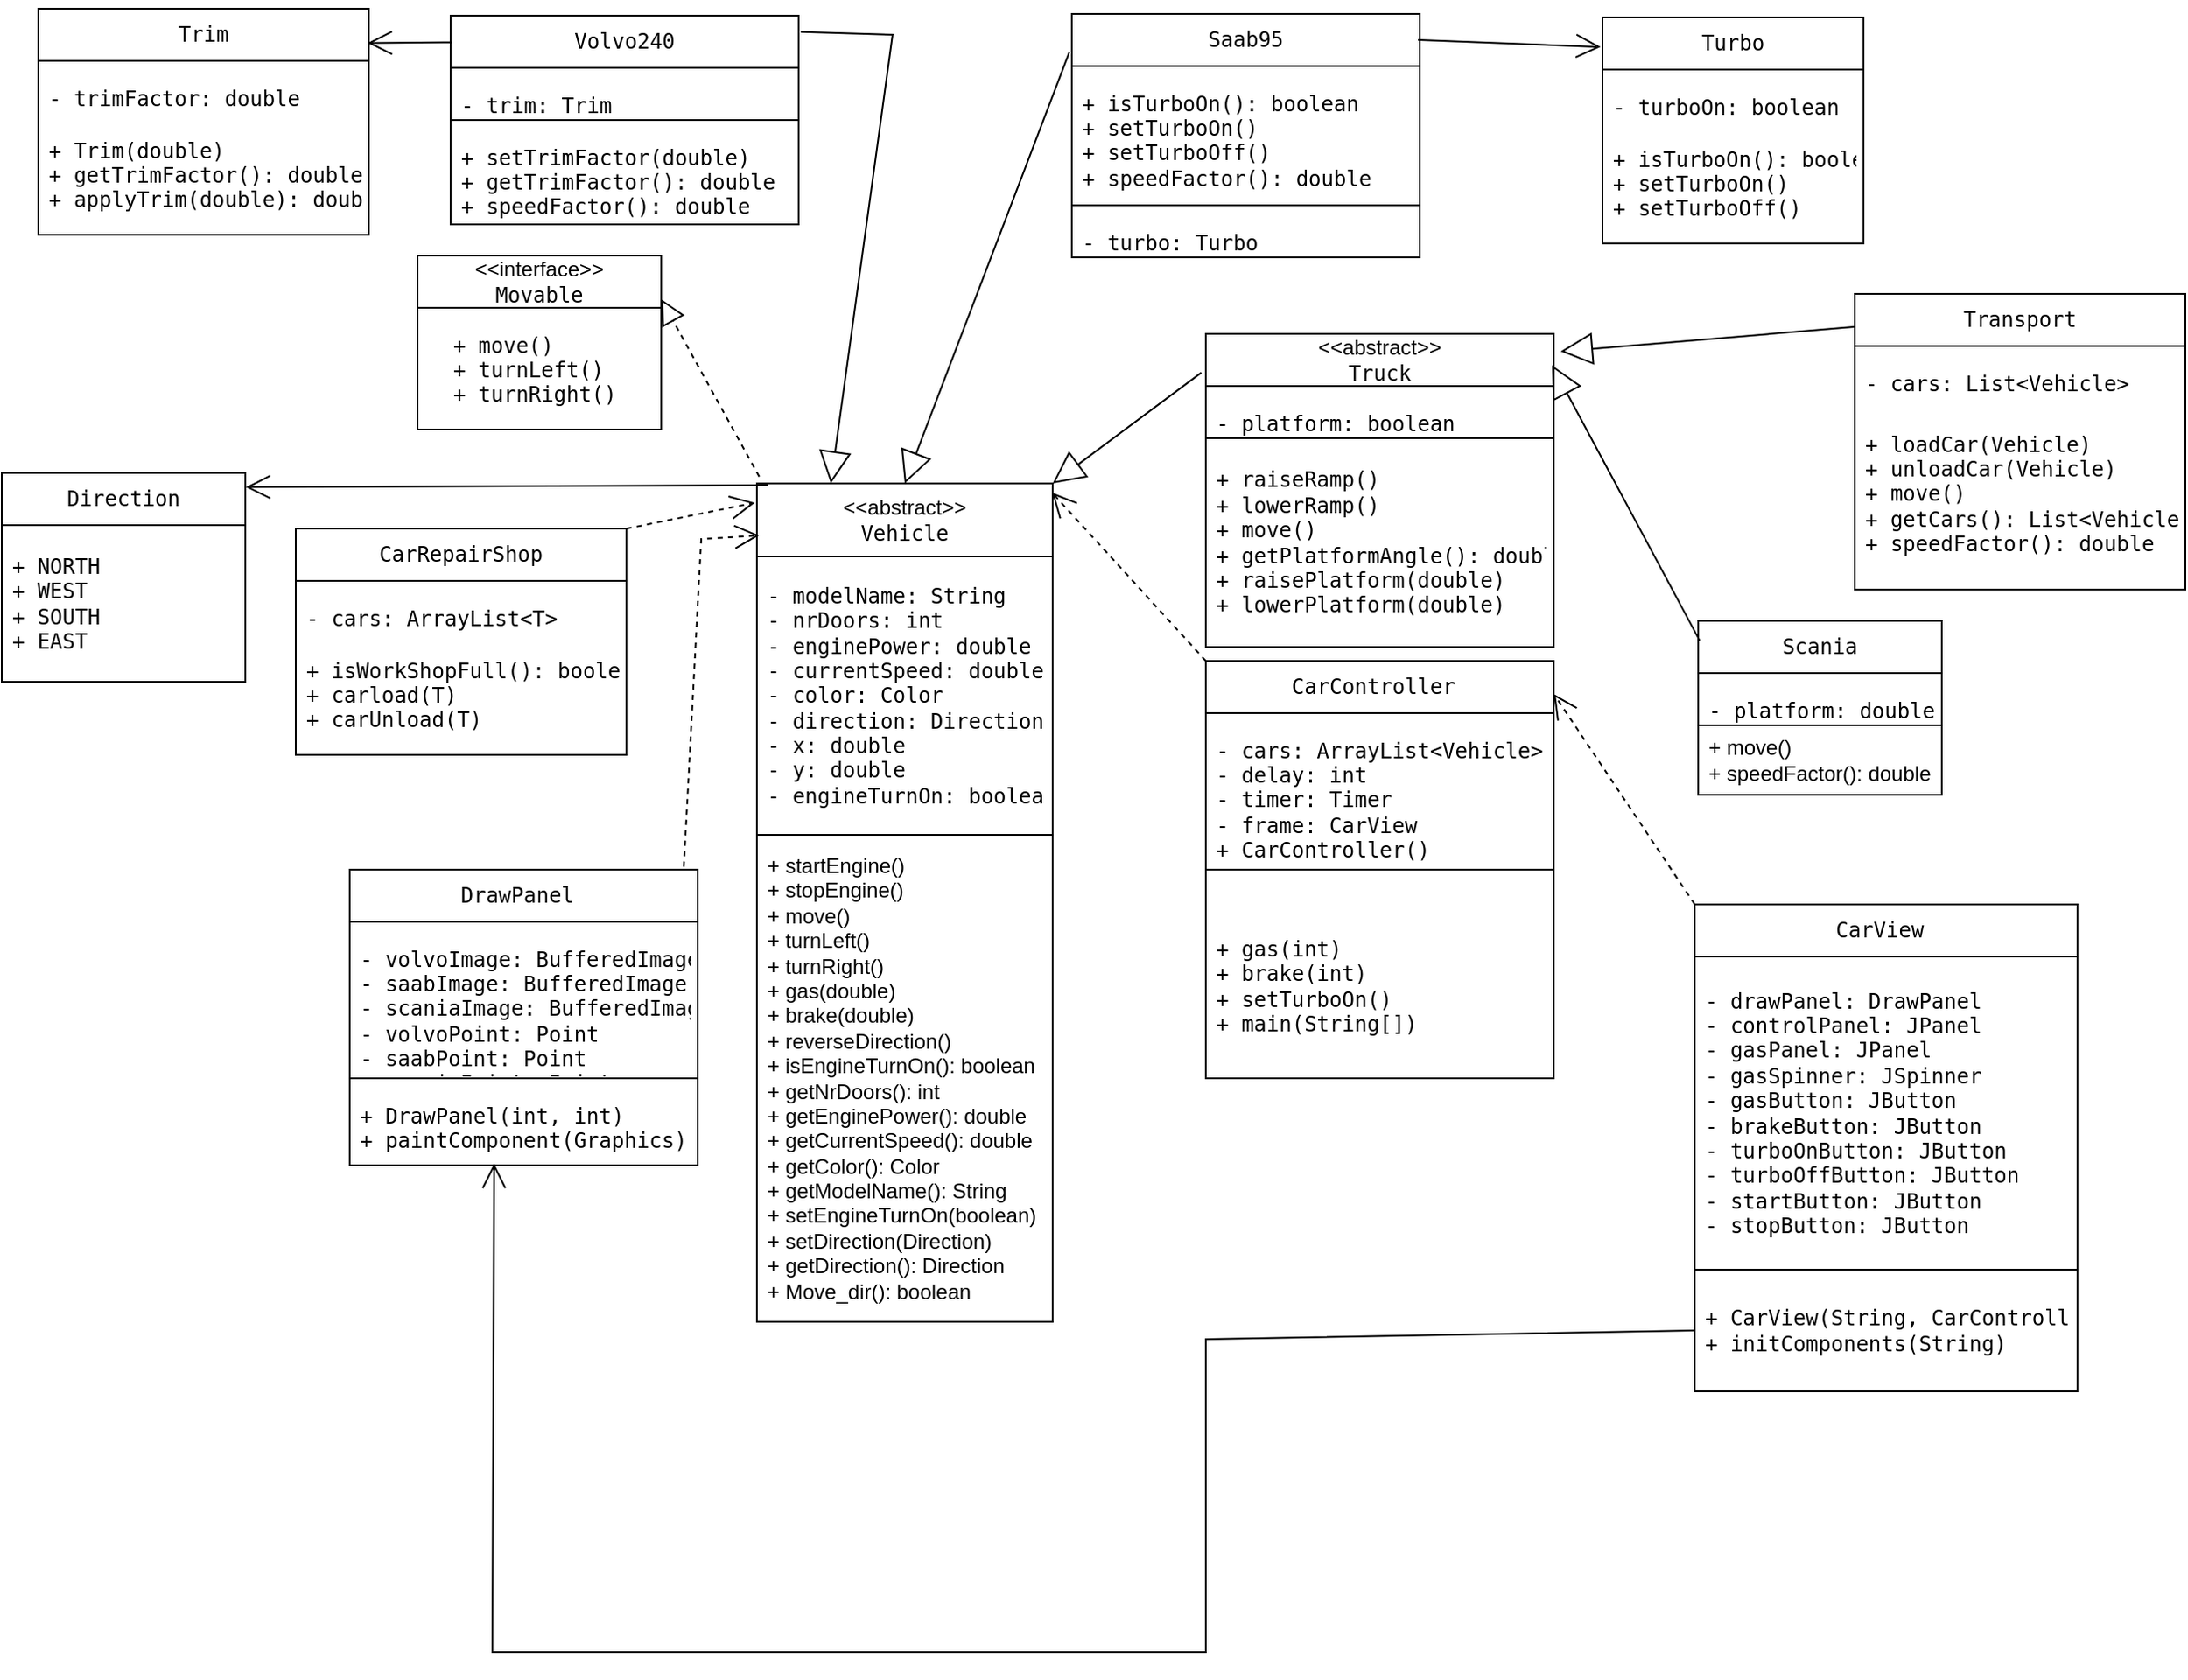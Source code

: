 <mxfile version="22.1.7" type="device">
  <diagram name="Sida-1" id="lHEdYLjpcu-sJbACgKZ6">
    <mxGraphModel dx="840" dy="424" grid="1" gridSize="10" guides="1" tooltips="1" connect="1" arrows="1" fold="1" page="1" pageScale="1" pageWidth="827" pageHeight="1169" math="0" shadow="0">
      <root>
        <mxCell id="0" />
        <mxCell id="1" parent="0" />
        <mxCell id="ZdCaXhDbcUw_y7cuAWBx-8" value="&amp;lt;&amp;lt;interface&amp;gt;&amp;gt;&lt;br&gt;&lt;code&gt;Movable&lt;/code&gt;" style="swimlane;fontStyle=0;childLayout=stackLayout;horizontal=1;startSize=30;horizontalStack=0;resizeParent=1;resizeParentMax=0;resizeLast=0;collapsible=1;marginBottom=0;whiteSpace=wrap;html=1;" parent="1" vertex="1">
          <mxGeometry x="397" y="197" width="140" height="100" as="geometry" />
        </mxCell>
        <mxCell id="ZdCaXhDbcUw_y7cuAWBx-9" value="&lt;pre&gt;&lt;code class=&quot;code-container&quot; role=&quot;text&quot;&gt;  + move()&lt;br/&gt;  + turnLeft()&lt;br/&gt;  + turnRight()&lt;/code&gt;&lt;/pre&gt;" style="text;strokeColor=none;fillColor=none;align=left;verticalAlign=middle;spacingLeft=4;spacingRight=4;overflow=hidden;points=[[0,0.5],[1,0.5]];portConstraint=eastwest;rotatable=0;whiteSpace=wrap;html=1;" parent="ZdCaXhDbcUw_y7cuAWBx-8" vertex="1">
          <mxGeometry y="30" width="140" height="70" as="geometry" />
        </mxCell>
        <mxCell id="ZdCaXhDbcUw_y7cuAWBx-12" value="&lt;code&gt;Direction&lt;/code&gt;" style="swimlane;fontStyle=0;childLayout=stackLayout;horizontal=1;startSize=30;horizontalStack=0;resizeParent=1;resizeParentMax=0;resizeLast=0;collapsible=1;marginBottom=0;whiteSpace=wrap;html=1;" parent="1" vertex="1">
          <mxGeometry x="158" y="322" width="140" height="120" as="geometry" />
        </mxCell>
        <mxCell id="ZdCaXhDbcUw_y7cuAWBx-13" value="&lt;pre&gt;&lt;code class=&quot;code-container&quot; role=&quot;text&quot;&gt;+ NORTH&lt;br/&gt;+ WEST&lt;br/&gt;+ SOUTH&lt;br/&gt;+ EAST&lt;/code&gt;&lt;/pre&gt;" style="text;strokeColor=none;fillColor=none;align=left;verticalAlign=middle;spacingLeft=4;spacingRight=4;overflow=hidden;points=[[0,0.5],[1,0.5]];portConstraint=eastwest;rotatable=0;whiteSpace=wrap;html=1;" parent="ZdCaXhDbcUw_y7cuAWBx-12" vertex="1">
          <mxGeometry y="30" width="140" height="90" as="geometry" />
        </mxCell>
        <mxCell id="ZdCaXhDbcUw_y7cuAWBx-16" value="&lt;code&gt;Saab95&lt;/code&gt;" style="swimlane;fontStyle=0;childLayout=stackLayout;horizontal=1;startSize=30;horizontalStack=0;resizeParent=1;resizeParentMax=0;resizeLast=0;collapsible=1;marginBottom=0;whiteSpace=wrap;html=1;" parent="1" vertex="1">
          <mxGeometry x="773" y="58" width="200" height="140" as="geometry" />
        </mxCell>
        <mxCell id="ZdCaXhDbcUw_y7cuAWBx-18" value="&lt;pre&gt;&lt;code class=&quot;code-container no-decoration-radius&quot; role=&quot;text&quot;&gt;+ isTurboOn(): boolean&lt;br&gt;+ setTurboOn()&lt;br/&gt;+ setTurboOff()&lt;br/&gt;+ speedFactor(): double&lt;/code&gt;&lt;/pre&gt;" style="text;strokeColor=none;fillColor=none;align=left;verticalAlign=middle;spacingLeft=4;spacingRight=4;overflow=hidden;points=[[0,0.5],[1,0.5]];portConstraint=eastwest;rotatable=0;whiteSpace=wrap;html=1;" parent="ZdCaXhDbcUw_y7cuAWBx-16" vertex="1">
          <mxGeometry y="30" width="200" height="80" as="geometry" />
        </mxCell>
        <mxCell id="ZdCaXhDbcUw_y7cuAWBx-17" value="&lt;pre&gt;&lt;code class=&quot;code-container no-decoration-radius&quot; role=&quot;text&quot;&gt;- turbo: Turbo&lt;/code&gt;&lt;/pre&gt;" style="text;strokeColor=default;fillColor=none;align=left;verticalAlign=middle;spacingLeft=4;spacingRight=4;overflow=hidden;points=[[0,0.5],[1,0.5]];portConstraint=eastwest;rotatable=0;whiteSpace=wrap;html=1;" parent="ZdCaXhDbcUw_y7cuAWBx-16" vertex="1">
          <mxGeometry y="110" width="200" height="30" as="geometry" />
        </mxCell>
        <mxCell id="ZdCaXhDbcUw_y7cuAWBx-24" value="&lt;code&gt;Scania&lt;/code&gt;" style="swimlane;fontStyle=0;childLayout=stackLayout;horizontal=1;startSize=30;horizontalStack=0;resizeParent=1;resizeParentMax=0;resizeLast=0;collapsible=1;marginBottom=0;whiteSpace=wrap;html=1;" parent="1" vertex="1">
          <mxGeometry x="1133" y="407" width="140" height="100" as="geometry" />
        </mxCell>
        <mxCell id="ZdCaXhDbcUw_y7cuAWBx-25" value="&lt;pre&gt;&lt;code class=&quot;code-container no-decoration-radius&quot; role=&quot;text&quot;&gt;- platform: double&lt;/code&gt;&lt;/pre&gt;" style="text;strokeColor=default;fillColor=none;align=left;verticalAlign=middle;spacingLeft=4;spacingRight=4;overflow=hidden;points=[[0,0.5],[1,0.5]];portConstraint=eastwest;rotatable=0;whiteSpace=wrap;html=1;" parent="ZdCaXhDbcUw_y7cuAWBx-24" vertex="1">
          <mxGeometry y="30" width="140" height="30" as="geometry" />
        </mxCell>
        <mxCell id="ZdCaXhDbcUw_y7cuAWBx-26" value="+ move()&lt;br&gt;+ speedFactor(): double" style="text;strokeColor=none;fillColor=none;align=left;verticalAlign=middle;spacingLeft=4;spacingRight=4;overflow=hidden;points=[[0,0.5],[1,0.5]];portConstraint=eastwest;rotatable=0;whiteSpace=wrap;html=1;" parent="ZdCaXhDbcUw_y7cuAWBx-24" vertex="1">
          <mxGeometry y="60" width="140" height="40" as="geometry" />
        </mxCell>
        <mxCell id="ZdCaXhDbcUw_y7cuAWBx-28" value="&lt;br&gt;&lt;br&gt;&amp;lt;&amp;lt;abstract&amp;gt;&amp;gt;&lt;br&gt;&lt;code&gt;Vehicle&lt;br&gt;&lt;br&gt;&lt;br&gt;&lt;/code&gt;" style="swimlane;fontStyle=0;childLayout=stackLayout;horizontal=1;startSize=42;horizontalStack=0;resizeParent=1;resizeParentMax=0;resizeLast=0;collapsible=1;marginBottom=0;whiteSpace=wrap;html=1;" parent="1" vertex="1">
          <mxGeometry x="592" y="328" width="170" height="482" as="geometry" />
        </mxCell>
        <mxCell id="ZdCaXhDbcUw_y7cuAWBx-29" value="&lt;pre&gt;&lt;code class=&quot;code-container no-decoration-radius&quot; role=&quot;text&quot;&gt;- modelName: String&lt;br&gt;- nrDoors: int&lt;br&gt;- enginePower: double&lt;br&gt;- currentSpeed: double&lt;br&gt;- color: Color&lt;br&gt;- direction: Direction&lt;br&gt;- x: double&lt;br&gt;- y: double&lt;br&gt;- engineTurnOn: boolean&lt;/code&gt;&lt;/pre&gt;" style="text;strokeColor=default;fillColor=none;align=left;verticalAlign=middle;spacingLeft=4;spacingRight=4;overflow=hidden;points=[[0,0.5],[1,0.5]];portConstraint=eastwest;rotatable=0;whiteSpace=wrap;html=1;glass=0;rounded=0;" parent="ZdCaXhDbcUw_y7cuAWBx-28" vertex="1">
          <mxGeometry y="42" width="170" height="160" as="geometry" />
        </mxCell>
        <mxCell id="ZdCaXhDbcUw_y7cuAWBx-30" value="+ startEngine()&lt;br&gt;+ stopEngine()&lt;br&gt;+ move()&lt;br&gt;+ turnLeft()&lt;br&gt;+ turnRight()&lt;br&gt;+ gas(double)&lt;br&gt;+ brake(double)&lt;br&gt;+ reverseDirection()&lt;br&gt;+ isEngineTurnOn(): boolean&lt;br&gt;+ getNrDoors(): int&lt;br&gt;+ getEnginePower(): double&lt;br&gt;+ getCurrentSpeed(): double&lt;br&gt;+ getColor(): Color&lt;br&gt;+ getModelName(): String&lt;br&gt;+ setEngineTurnOn(boolean)&lt;br&gt;+ setDirection(Direction)&lt;br&gt;+ getDirection(): Direction&lt;br&gt;+ Move_dir(): boolean" style="text;strokeColor=none;fillColor=none;align=left;verticalAlign=middle;spacingLeft=4;spacingRight=4;overflow=hidden;points=[[0,0.5],[1,0.5]];portConstraint=eastwest;rotatable=0;whiteSpace=wrap;html=1;" parent="ZdCaXhDbcUw_y7cuAWBx-28" vertex="1">
          <mxGeometry y="202" width="170" height="280" as="geometry" />
        </mxCell>
        <mxCell id="ZdCaXhDbcUw_y7cuAWBx-36" value="&amp;lt;&amp;lt;abstract&amp;gt;&amp;gt;&lt;br&gt;&lt;code&gt;Truck&lt;/code&gt;" style="swimlane;fontStyle=0;childLayout=stackLayout;horizontal=1;startSize=30;horizontalStack=0;resizeParent=1;resizeParentMax=0;resizeLast=0;collapsible=1;marginBottom=0;whiteSpace=wrap;html=1;" parent="1" vertex="1">
          <mxGeometry x="850" y="242" width="200" height="180" as="geometry" />
        </mxCell>
        <mxCell id="ZdCaXhDbcUw_y7cuAWBx-37" value="&lt;pre&gt;&lt;code class=&quot;code-container no-decoration-radius&quot; role=&quot;text&quot;&gt;- platform: boolean&lt;/code&gt;&lt;/pre&gt;" style="text;strokeColor=default;fillColor=none;align=left;verticalAlign=middle;spacingLeft=4;spacingRight=4;overflow=hidden;points=[[0,0.5],[1,0.5]];portConstraint=eastwest;rotatable=0;whiteSpace=wrap;html=1;" parent="ZdCaXhDbcUw_y7cuAWBx-36" vertex="1">
          <mxGeometry y="30" width="200" height="30" as="geometry" />
        </mxCell>
        <mxCell id="ZdCaXhDbcUw_y7cuAWBx-38" value="&lt;pre&gt;&lt;code class=&quot;code-container no-decoration-radius&quot; role=&quot;text&quot;&gt;+ raiseRamp()&lt;br&gt;+ lowerRamp()&lt;br&gt;+ move()&lt;br&gt;+ getPlatformAngle(): double&lt;br&gt;+ raisePlatform(double)&lt;br&gt;+ lowerPlatform(double)&lt;/code&gt;&lt;/pre&gt;" style="text;strokeColor=none;fillColor=none;align=left;verticalAlign=middle;spacingLeft=4;spacingRight=4;overflow=hidden;points=[[0,0.5],[1,0.5]];portConstraint=eastwest;rotatable=0;whiteSpace=wrap;html=1;" parent="ZdCaXhDbcUw_y7cuAWBx-36" vertex="1">
          <mxGeometry y="60" width="200" height="120" as="geometry" />
        </mxCell>
        <mxCell id="ZdCaXhDbcUw_y7cuAWBx-44" value="&lt;code&gt;CarRepairShop&lt;/code&gt;" style="swimlane;fontStyle=0;childLayout=stackLayout;horizontal=1;startSize=30;horizontalStack=0;resizeParent=1;resizeParentMax=0;resizeLast=0;collapsible=1;marginBottom=0;whiteSpace=wrap;html=1;" parent="1" vertex="1">
          <mxGeometry x="327" y="354" width="190" height="130" as="geometry" />
        </mxCell>
        <mxCell id="ZdCaXhDbcUw_y7cuAWBx-45" value="&lt;pre&gt;&lt;code class=&quot;code-container no-decoration-radius&quot; role=&quot;text&quot;&gt;- cars: ArrayList&amp;lt;T&amp;gt;&lt;/code&gt;&lt;/pre&gt;" style="text;strokeColor=none;fillColor=none;align=left;verticalAlign=middle;spacingLeft=4;spacingRight=4;overflow=hidden;points=[[0,0.5],[1,0.5]];portConstraint=eastwest;rotatable=0;whiteSpace=wrap;html=1;" parent="ZdCaXhDbcUw_y7cuAWBx-44" vertex="1">
          <mxGeometry y="30" width="190" height="30" as="geometry" />
        </mxCell>
        <mxCell id="ZdCaXhDbcUw_y7cuAWBx-57" value="&lt;pre&gt;&lt;code class=&quot;code-container no-decoration-radius&quot; role=&quot;text&quot;&gt;+ isWorkShopFull(): boolean&lt;br/&gt;+ carload(T)&lt;br&gt;+ carUnload(T)&lt;/code&gt;&lt;/pre&gt;" style="text;strokeColor=none;fillColor=none;align=left;verticalAlign=middle;spacingLeft=4;spacingRight=4;overflow=hidden;points=[[0,0.5],[1,0.5]];portConstraint=eastwest;rotatable=0;whiteSpace=wrap;html=1;" parent="ZdCaXhDbcUw_y7cuAWBx-44" vertex="1">
          <mxGeometry y="60" width="190" height="70" as="geometry" />
        </mxCell>
        <mxCell id="ZdCaXhDbcUw_y7cuAWBx-32" value="&lt;code&gt;Volvo240&lt;/code&gt;" style="swimlane;fontStyle=0;childLayout=stackLayout;horizontal=1;startSize=30;horizontalStack=0;resizeParent=1;resizeParentMax=0;resizeLast=0;collapsible=1;marginBottom=0;whiteSpace=wrap;html=1;" parent="1" vertex="1">
          <mxGeometry x="416" y="59" width="200" height="120" as="geometry" />
        </mxCell>
        <mxCell id="ZdCaXhDbcUw_y7cuAWBx-33" value="&lt;pre&gt;&lt;code class=&quot;code-container no-decoration-radius&quot; role=&quot;text&quot;&gt;- trim: Trim&lt;/code&gt;&lt;/pre&gt;" style="text;strokeColor=default;fillColor=none;align=left;verticalAlign=middle;spacingLeft=4;spacingRight=4;overflow=hidden;points=[[0,0.5],[1,0.5]];portConstraint=eastwest;rotatable=0;whiteSpace=wrap;html=1;" parent="ZdCaXhDbcUw_y7cuAWBx-32" vertex="1">
          <mxGeometry y="30" width="200" height="30" as="geometry" />
        </mxCell>
        <mxCell id="ZdCaXhDbcUw_y7cuAWBx-34" value="&lt;pre&gt;&lt;code class=&quot;code-container no-decoration-radius&quot; role=&quot;text&quot;&gt;+ setTrimFactor(double)&lt;br&gt;+ getTrimFactor(): double&lt;br&gt;+ speedFactor(): double&lt;/code&gt;&lt;/pre&gt;" style="text;strokeColor=none;fillColor=none;align=left;verticalAlign=middle;spacingLeft=4;spacingRight=4;overflow=hidden;points=[[0,0.5],[1,0.5]];portConstraint=eastwest;rotatable=0;whiteSpace=wrap;html=1;" parent="ZdCaXhDbcUw_y7cuAWBx-32" vertex="1">
          <mxGeometry y="60" width="200" height="60" as="geometry" />
        </mxCell>
        <mxCell id="ZdCaXhDbcUw_y7cuAWBx-20" value="&lt;code&gt;Turbo&lt;/code&gt;" style="swimlane;fontStyle=0;childLayout=stackLayout;horizontal=1;startSize=30;horizontalStack=0;resizeParent=1;resizeParentMax=0;resizeLast=0;collapsible=1;marginBottom=0;whiteSpace=wrap;html=1;" parent="1" vertex="1">
          <mxGeometry x="1078" y="60" width="150" height="130" as="geometry" />
        </mxCell>
        <mxCell id="ZdCaXhDbcUw_y7cuAWBx-21" value="&lt;pre&gt;&lt;code class=&quot;code-container&quot; role=&quot;text&quot;&gt;- turboOn: boolean&lt;/code&gt;&lt;/pre&gt;" style="text;strokeColor=none;fillColor=none;align=left;verticalAlign=middle;spacingLeft=4;spacingRight=4;overflow=hidden;points=[[0,0.5],[1,0.5]];portConstraint=eastwest;rotatable=0;whiteSpace=wrap;html=1;" parent="ZdCaXhDbcUw_y7cuAWBx-20" vertex="1">
          <mxGeometry y="30" width="150" height="30" as="geometry" />
        </mxCell>
        <mxCell id="ZdCaXhDbcUw_y7cuAWBx-22" value="&lt;pre&gt;&lt;code class=&quot;code-container&quot; role=&quot;text&quot;&gt;+ isTurboOn(): boolean&lt;br/&gt;+ setTurboOn()&lt;br/&gt;+ setTurboOff()&lt;/code&gt;&lt;/pre&gt;" style="text;strokeColor=none;fillColor=none;align=left;verticalAlign=middle;spacingLeft=4;spacingRight=4;overflow=hidden;points=[[0,0.5],[1,0.5]];portConstraint=eastwest;rotatable=0;whiteSpace=wrap;html=1;" parent="ZdCaXhDbcUw_y7cuAWBx-20" vertex="1">
          <mxGeometry y="60" width="150" height="70" as="geometry" />
        </mxCell>
        <mxCell id="ZdCaXhDbcUw_y7cuAWBx-49" value="&lt;code&gt;Trim&lt;br&gt;&lt;/code&gt;" style="swimlane;fontStyle=0;childLayout=stackLayout;horizontal=1;startSize=30;horizontalStack=0;resizeParent=1;resizeParentMax=0;resizeLast=0;collapsible=1;marginBottom=0;whiteSpace=wrap;html=1;" parent="1" vertex="1">
          <mxGeometry x="179" y="55" width="190" height="130" as="geometry" />
        </mxCell>
        <mxCell id="ZdCaXhDbcUw_y7cuAWBx-50" value="&lt;pre&gt;&lt;code class=&quot;code-container&quot; role=&quot;text&quot;&gt;- trimFactor: double&lt;/code&gt;&lt;/pre&gt;" style="text;strokeColor=none;fillColor=none;align=left;verticalAlign=middle;spacingLeft=4;spacingRight=4;overflow=hidden;points=[[0,0.5],[1,0.5]];portConstraint=eastwest;rotatable=0;whiteSpace=wrap;html=1;" parent="ZdCaXhDbcUw_y7cuAWBx-49" vertex="1">
          <mxGeometry y="30" width="190" height="30" as="geometry" />
        </mxCell>
        <mxCell id="ZdCaXhDbcUw_y7cuAWBx-51" value="&lt;pre&gt;&lt;code class=&quot;code-container&quot; role=&quot;text&quot;&gt;+ Trim(double)&lt;br&gt;+ getTrimFactor(): double&lt;br&gt;+ applyTrim(double): double&lt;/code&gt;&lt;/pre&gt;" style="text;strokeColor=none;fillColor=none;align=left;verticalAlign=middle;spacingLeft=4;spacingRight=4;overflow=hidden;points=[[0,0.5],[1,0.5]];portConstraint=eastwest;rotatable=0;whiteSpace=wrap;html=1;" parent="ZdCaXhDbcUw_y7cuAWBx-49" vertex="1">
          <mxGeometry y="60" width="190" height="70" as="geometry" />
        </mxCell>
        <mxCell id="ZdCaXhDbcUw_y7cuAWBx-53" value="&lt;pre&gt;&lt;code class=&quot;code-container no-decoration-radius&quot; role=&quot;text&quot;&gt;Transport&lt;/code&gt;&lt;/pre&gt;" style="swimlane;fontStyle=0;childLayout=stackLayout;horizontal=1;startSize=30;horizontalStack=0;resizeParent=1;resizeParentMax=0;resizeLast=0;collapsible=1;marginBottom=0;whiteSpace=wrap;html=1;" parent="1" vertex="1">
          <mxGeometry x="1223" y="219" width="190" height="170" as="geometry" />
        </mxCell>
        <mxCell id="ZdCaXhDbcUw_y7cuAWBx-54" value="&lt;pre&gt;&lt;code class=&quot;code-container no-decoration-radius&quot; role=&quot;text&quot;&gt;- cars: List&amp;lt;Vehicle&amp;gt;&lt;/code&gt;&lt;/pre&gt;" style="text;strokeColor=none;fillColor=none;align=left;verticalAlign=middle;spacingLeft=4;spacingRight=4;overflow=hidden;points=[[0,0.5],[1,0.5]];portConstraint=eastwest;rotatable=0;whiteSpace=wrap;html=1;" parent="ZdCaXhDbcUw_y7cuAWBx-53" vertex="1">
          <mxGeometry y="30" width="190" height="30" as="geometry" />
        </mxCell>
        <mxCell id="ZdCaXhDbcUw_y7cuAWBx-55" value="&lt;pre&gt;&lt;code class=&quot;code-container no-decoration-radius&quot; role=&quot;text&quot;&gt;+ loadCar(Vehicle)&lt;br/&gt;+ unloadCar(Vehicle)&lt;br/&gt;+ move()&lt;br/&gt;+ getCars(): List&amp;lt;Vehicle&amp;gt;&lt;br/&gt;+ speedFactor(): double&lt;/code&gt;&lt;/pre&gt;" style="text;strokeColor=none;fillColor=none;align=left;verticalAlign=middle;spacingLeft=4;spacingRight=4;overflow=hidden;points=[[0,0.5],[1,0.5]];portConstraint=eastwest;rotatable=0;whiteSpace=wrap;html=1;" parent="ZdCaXhDbcUw_y7cuAWBx-53" vertex="1">
          <mxGeometry y="60" width="190" height="110" as="geometry" />
        </mxCell>
        <mxCell id="ZdCaXhDbcUw_y7cuAWBx-59" value="" style="endArrow=block;dashed=1;endFill=0;endSize=12;html=1;rounded=0;entryX=1;entryY=0.25;entryDx=0;entryDy=0;exitX=0.008;exitY=-0.008;exitDx=0;exitDy=0;exitPerimeter=0;" parent="1" source="ZdCaXhDbcUw_y7cuAWBx-28" target="ZdCaXhDbcUw_y7cuAWBx-8" edge="1">
          <mxGeometry width="160" relative="1" as="geometry">
            <mxPoint x="590" y="320" as="sourcePoint" />
            <mxPoint x="590" y="212" as="targetPoint" />
          </mxGeometry>
        </mxCell>
        <mxCell id="ZdCaXhDbcUw_y7cuAWBx-77" value="" style="endArrow=block;endSize=16;endFill=0;html=1;rounded=0;entryX=0.25;entryY=0;entryDx=0;entryDy=0;exitX=1.006;exitY=0.078;exitDx=0;exitDy=0;exitPerimeter=0;" parent="1" source="ZdCaXhDbcUw_y7cuAWBx-32" target="ZdCaXhDbcUw_y7cuAWBx-28" edge="1">
          <mxGeometry width="160" relative="1" as="geometry">
            <mxPoint x="620" y="70" as="sourcePoint" />
            <mxPoint x="1008.3" y="218.74" as="targetPoint" />
            <Array as="points">
              <mxPoint x="670" y="70" />
            </Array>
          </mxGeometry>
        </mxCell>
        <mxCell id="ZdCaXhDbcUw_y7cuAWBx-78" value="" style="endArrow=block;endSize=16;endFill=0;html=1;rounded=0;exitX=-0.013;exitY=0.124;exitDx=0;exitDy=0;exitPerimeter=0;entryX=1;entryY=0;entryDx=0;entryDy=0;" parent="1" source="ZdCaXhDbcUw_y7cuAWBx-36" target="ZdCaXhDbcUw_y7cuAWBx-28" edge="1">
          <mxGeometry width="160" relative="1" as="geometry">
            <mxPoint x="817.2" y="235.74" as="sourcePoint" />
            <mxPoint x="740" y="320" as="targetPoint" />
          </mxGeometry>
        </mxCell>
        <mxCell id="ZdCaXhDbcUw_y7cuAWBx-79" value="" style="endArrow=block;endSize=16;endFill=0;html=1;rounded=0;exitX=-0.007;exitY=0.157;exitDx=0;exitDy=0;exitPerimeter=0;entryX=0.5;entryY=0;entryDx=0;entryDy=0;" parent="1" source="ZdCaXhDbcUw_y7cuAWBx-16" target="ZdCaXhDbcUw_y7cuAWBx-28" edge="1">
          <mxGeometry width="160" relative="1" as="geometry">
            <mxPoint x="850" y="565" as="sourcePoint" />
            <mxPoint x="850" y="320" as="targetPoint" />
          </mxGeometry>
        </mxCell>
        <mxCell id="ZdCaXhDbcUw_y7cuAWBx-83" value="" style="endArrow=block;endSize=16;endFill=0;html=1;rounded=0;exitX=-0.002;exitY=0.112;exitDx=0;exitDy=0;exitPerimeter=0;entryX=1.02;entryY=0.056;entryDx=0;entryDy=0;entryPerimeter=0;" parent="1" source="ZdCaXhDbcUw_y7cuAWBx-53" target="ZdCaXhDbcUw_y7cuAWBx-36" edge="1">
          <mxGeometry width="160" relative="1" as="geometry">
            <mxPoint x="1090" y="390" as="sourcePoint" />
            <mxPoint x="1060" y="240" as="targetPoint" />
          </mxGeometry>
        </mxCell>
        <mxCell id="ZdCaXhDbcUw_y7cuAWBx-84" value="" style="endArrow=block;endSize=16;endFill=0;html=1;rounded=0;entryX=0.995;entryY=0.1;entryDx=0;entryDy=0;entryPerimeter=0;exitX=0.006;exitY=0.113;exitDx=0;exitDy=0;exitPerimeter=0;" parent="1" source="ZdCaXhDbcUw_y7cuAWBx-24" target="ZdCaXhDbcUw_y7cuAWBx-36" edge="1">
          <mxGeometry width="160" relative="1" as="geometry">
            <mxPoint x="1160" y="420" as="sourcePoint" />
            <mxPoint x="1059" y="366" as="targetPoint" />
          </mxGeometry>
        </mxCell>
        <mxCell id="ZdCaXhDbcUw_y7cuAWBx-85" value="" style="endArrow=open;endFill=1;endSize=12;html=1;rounded=0;entryX=0.996;entryY=0.152;entryDx=0;entryDy=0;entryPerimeter=0;exitX=0.005;exitY=0.128;exitDx=0;exitDy=0;exitPerimeter=0;" parent="1" source="ZdCaXhDbcUw_y7cuAWBx-32" target="ZdCaXhDbcUw_y7cuAWBx-49" edge="1">
          <mxGeometry width="160" relative="1" as="geometry">
            <mxPoint x="600" y="30" as="sourcePoint" />
            <mxPoint x="760" y="30" as="targetPoint" />
          </mxGeometry>
        </mxCell>
        <mxCell id="ZdCaXhDbcUw_y7cuAWBx-86" value="" style="endArrow=open;endFill=1;endSize=12;html=1;rounded=0;exitX=0.995;exitY=0.107;exitDx=0;exitDy=0;exitPerimeter=0;entryX=-0.007;entryY=0.131;entryDx=0;entryDy=0;entryPerimeter=0;" parent="1" source="ZdCaXhDbcUw_y7cuAWBx-16" target="ZdCaXhDbcUw_y7cuAWBx-20" edge="1">
          <mxGeometry width="160" relative="1" as="geometry">
            <mxPoint x="1064" y="70" as="sourcePoint" />
            <mxPoint x="1000" y="120" as="targetPoint" />
          </mxGeometry>
        </mxCell>
        <mxCell id="ZdCaXhDbcUw_y7cuAWBx-87" value="" style="endArrow=open;endFill=1;endSize=12;html=1;rounded=0;entryX=1.002;entryY=0.068;entryDx=0;entryDy=0;entryPerimeter=0;exitX=0.038;exitY=0.002;exitDx=0;exitDy=0;exitPerimeter=0;" parent="1" source="ZdCaXhDbcUw_y7cuAWBx-28" target="ZdCaXhDbcUw_y7cuAWBx-12" edge="1">
          <mxGeometry width="160" relative="1" as="geometry">
            <mxPoint x="590" y="330" as="sourcePoint" />
            <mxPoint x="543" y="351" as="targetPoint" />
          </mxGeometry>
        </mxCell>
        <mxCell id="ZdCaXhDbcUw_y7cuAWBx-88" value="&lt;pre&gt;&lt;code class=&quot;code-container&quot; role=&quot;text&quot;&gt;CarController &lt;/code&gt;&lt;/pre&gt;" style="swimlane;fontStyle=0;childLayout=stackLayout;horizontal=1;startSize=30;horizontalStack=0;resizeParent=1;resizeParentMax=0;resizeLast=0;collapsible=1;marginBottom=0;whiteSpace=wrap;html=1;" parent="1" vertex="1">
          <mxGeometry x="850" y="430" width="200" height="240" as="geometry" />
        </mxCell>
        <mxCell id="ZdCaXhDbcUw_y7cuAWBx-89" value="&lt;pre&gt;&lt;code class=&quot;code-container&quot; role=&quot;text&quot;&gt;- cars: ArrayList&amp;lt;Vehicle&amp;gt;&lt;br&gt;- delay: int&lt;br&gt;- timer: Timer&lt;br&gt;- frame: CarView&lt;br&gt;&lt;/code&gt;&lt;code class=&quot;code-container&quot; role=&quot;text&quot;&gt;+ CarController()&lt;/code&gt;&lt;/pre&gt;" style="text;strokeColor=default;fillColor=none;align=left;verticalAlign=middle;spacingLeft=4;spacingRight=4;overflow=hidden;points=[[0,0.5],[1,0.5]];portConstraint=eastwest;rotatable=0;whiteSpace=wrap;html=1;" parent="ZdCaXhDbcUw_y7cuAWBx-88" vertex="1">
          <mxGeometry y="30" width="200" height="90" as="geometry" />
        </mxCell>
        <mxCell id="ZdCaXhDbcUw_y7cuAWBx-90" value="&lt;pre&gt;&lt;code class=&quot;code-container&quot; role=&quot;text&quot;&gt;&lt;br&gt;+ gas(int)&lt;br&gt;+ brake(int)&lt;br&gt;+ setTurboOn()&lt;br&gt;+ main(String[])&lt;/code&gt;&lt;/pre&gt;" style="text;strokeColor=none;fillColor=none;align=left;verticalAlign=middle;spacingLeft=4;spacingRight=4;overflow=hidden;points=[[0,0.5],[1,0.5]];portConstraint=eastwest;rotatable=0;whiteSpace=wrap;html=1;" parent="ZdCaXhDbcUw_y7cuAWBx-88" vertex="1">
          <mxGeometry y="120" width="200" height="120" as="geometry" />
        </mxCell>
        <mxCell id="ZdCaXhDbcUw_y7cuAWBx-91" value="" style="endArrow=open;endSize=12;dashed=1;html=1;rounded=0;entryX=0.998;entryY=0.011;entryDx=0;entryDy=0;entryPerimeter=0;exitX=0;exitY=0;exitDx=0;exitDy=0;" parent="1" source="ZdCaXhDbcUw_y7cuAWBx-88" target="ZdCaXhDbcUw_y7cuAWBx-28" edge="1">
          <mxGeometry width="160" relative="1" as="geometry">
            <mxPoint x="710" y="530" as="sourcePoint" />
            <mxPoint x="870" y="530" as="targetPoint" />
          </mxGeometry>
        </mxCell>
        <mxCell id="ZdCaXhDbcUw_y7cuAWBx-92" value="" style="endArrow=open;endSize=12;dashed=1;html=1;rounded=0;exitX=1;exitY=0;exitDx=0;exitDy=0;entryX=-0.007;entryY=0.023;entryDx=0;entryDy=0;entryPerimeter=0;" parent="1" source="ZdCaXhDbcUw_y7cuAWBx-44" target="ZdCaXhDbcUw_y7cuAWBx-28" edge="1">
          <mxGeometry width="160" relative="1" as="geometry">
            <mxPoint x="570" y="380" as="sourcePoint" />
            <mxPoint x="590" y="340" as="targetPoint" />
          </mxGeometry>
        </mxCell>
        <mxCell id="ZdCaXhDbcUw_y7cuAWBx-93" value="&lt;pre&gt;&lt;code class=&quot;code-container&quot; role=&quot;text&quot;&gt;CarView &lt;/code&gt;&lt;/pre&gt;" style="swimlane;fontStyle=0;childLayout=stackLayout;horizontal=1;startSize=30;horizontalStack=0;resizeParent=1;resizeParentMax=0;resizeLast=0;collapsible=1;marginBottom=0;whiteSpace=wrap;html=1;" parent="1" vertex="1">
          <mxGeometry x="1131" y="570" width="220" height="280" as="geometry" />
        </mxCell>
        <mxCell id="ZdCaXhDbcUw_y7cuAWBx-94" value="&lt;pre&gt;&lt;code class=&quot;code-container&quot; role=&quot;text&quot;&gt;- drawPanel: DrawPanel&lt;br&gt;- controlPanel: JPanel&lt;br&gt;- gasPanel: JPanel&lt;br&gt;- gasSpinner: JSpinner&lt;br&gt;- gasButton: JButton&lt;br&gt;- brakeButton: JButton&lt;br&gt;- turboOnButton: JButton&lt;br&gt;- turboOffButton: JButton&lt;br&gt;- startButton: JButton&lt;br&gt;- stopButton: JButton&lt;br&gt;&lt;/code&gt;&lt;/pre&gt;" style="text;strokeColor=default;fillColor=none;align=left;verticalAlign=middle;spacingLeft=4;spacingRight=4;overflow=hidden;points=[[0,0.5],[1,0.5]];portConstraint=eastwest;rotatable=0;whiteSpace=wrap;html=1;" parent="ZdCaXhDbcUw_y7cuAWBx-93" vertex="1">
          <mxGeometry y="30" width="220" height="180" as="geometry" />
        </mxCell>
        <mxCell id="ZdCaXhDbcUw_y7cuAWBx-95" value="&lt;pre&gt;&lt;code class=&quot;code-container&quot; role=&quot;text&quot;&gt;+ CarView(String, CarController)&lt;br&gt;+ initComponents(String)&lt;/code&gt;&lt;/pre&gt;" style="text;strokeColor=none;fillColor=none;align=left;verticalAlign=middle;spacingLeft=4;spacingRight=4;overflow=hidden;points=[[0,0.5],[1,0.5]];portConstraint=eastwest;rotatable=0;whiteSpace=wrap;html=1;" parent="ZdCaXhDbcUw_y7cuAWBx-93" vertex="1">
          <mxGeometry y="210" width="220" height="70" as="geometry" />
        </mxCell>
        <mxCell id="ZdCaXhDbcUw_y7cuAWBx-96" value="" style="endArrow=open;endSize=12;dashed=1;html=1;rounded=0;exitX=0;exitY=0;exitDx=0;exitDy=0;entryX=1;entryY=0.079;entryDx=0;entryDy=0;entryPerimeter=0;" parent="1" source="ZdCaXhDbcUw_y7cuAWBx-93" target="ZdCaXhDbcUw_y7cuAWBx-88" edge="1">
          <mxGeometry width="160" relative="1" as="geometry">
            <mxPoint x="850" y="480" as="sourcePoint" />
            <mxPoint x="760" y="360" as="targetPoint" />
          </mxGeometry>
        </mxCell>
        <mxCell id="ZdCaXhDbcUw_y7cuAWBx-97" value="&lt;pre&gt;&lt;code class=&quot;code-container&quot; role=&quot;text&quot;&gt;DrawPanel &lt;/code&gt;&lt;/pre&gt;" style="swimlane;fontStyle=0;childLayout=stackLayout;horizontal=1;startSize=30;horizontalStack=0;resizeParent=1;resizeParentMax=0;resizeLast=0;collapsible=1;marginBottom=0;whiteSpace=wrap;html=1;" parent="1" vertex="1">
          <mxGeometry x="358" y="550" width="200" height="170" as="geometry" />
        </mxCell>
        <mxCell id="ZdCaXhDbcUw_y7cuAWBx-98" value="&lt;pre&gt;&lt;code class=&quot;code-container&quot; role=&quot;text&quot;&gt;- volvoImage: BufferedImage&lt;br/&gt;- saabImage: BufferedImage&lt;br/&gt;- scaniaImage: BufferedImage&lt;br/&gt;- volvoPoint: Point&lt;br/&gt;- saabPoint: Point&lt;br/&gt;- scaniaPoint: Point&lt;/code&gt;&lt;/pre&gt;" style="text;strokeColor=default;fillColor=none;align=left;verticalAlign=middle;spacingLeft=4;spacingRight=4;overflow=hidden;points=[[0,0.5],[1,0.5]];portConstraint=eastwest;rotatable=0;whiteSpace=wrap;html=1;" parent="ZdCaXhDbcUw_y7cuAWBx-97" vertex="1">
          <mxGeometry y="30" width="200" height="90" as="geometry" />
        </mxCell>
        <mxCell id="ZdCaXhDbcUw_y7cuAWBx-99" value="&lt;pre&gt;&lt;code class=&quot;code-container&quot; role=&quot;text&quot;&gt;+ DrawPanel(int, int)&lt;br/&gt;+ paintComponent(Graphics)&lt;/code&gt;&lt;/pre&gt;" style="text;strokeColor=none;fillColor=none;align=left;verticalAlign=middle;spacingLeft=4;spacingRight=4;overflow=hidden;points=[[0,0.5],[1,0.5]];portConstraint=eastwest;rotatable=0;whiteSpace=wrap;html=1;" parent="ZdCaXhDbcUw_y7cuAWBx-97" vertex="1">
          <mxGeometry y="120" width="200" height="50" as="geometry" />
        </mxCell>
        <mxCell id="ZdCaXhDbcUw_y7cuAWBx-100" value="" style="endArrow=open;endSize=12;dashed=1;html=1;rounded=0;exitX=0.96;exitY=-0.01;exitDx=0;exitDy=0;exitPerimeter=0;entryX=0.008;entryY=0.062;entryDx=0;entryDy=0;entryPerimeter=0;" parent="1" source="ZdCaXhDbcUw_y7cuAWBx-97" target="ZdCaXhDbcUw_y7cuAWBx-28" edge="1">
          <mxGeometry width="160" relative="1" as="geometry">
            <mxPoint x="830" y="520" as="sourcePoint" />
            <mxPoint x="590" y="350" as="targetPoint" />
            <Array as="points">
              <mxPoint x="560" y="360" />
            </Array>
          </mxGeometry>
        </mxCell>
        <mxCell id="B_J4HL7YHl94NllDsM60-1" value="" style="endArrow=open;endFill=1;endSize=12;html=1;rounded=0;exitX=0;exitY=0.5;exitDx=0;exitDy=0;entryX=0.415;entryY=0.98;entryDx=0;entryDy=0;entryPerimeter=0;" edge="1" parent="1" source="ZdCaXhDbcUw_y7cuAWBx-95" target="ZdCaXhDbcUw_y7cuAWBx-99">
          <mxGeometry width="160" relative="1" as="geometry">
            <mxPoint x="1010" y="806" as="sourcePoint" />
            <mxPoint x="440" y="880" as="targetPoint" />
            <Array as="points">
              <mxPoint x="850" y="820" />
              <mxPoint x="850" y="1000" />
              <mxPoint x="440" y="1000" />
            </Array>
          </mxGeometry>
        </mxCell>
      </root>
    </mxGraphModel>
  </diagram>
</mxfile>
